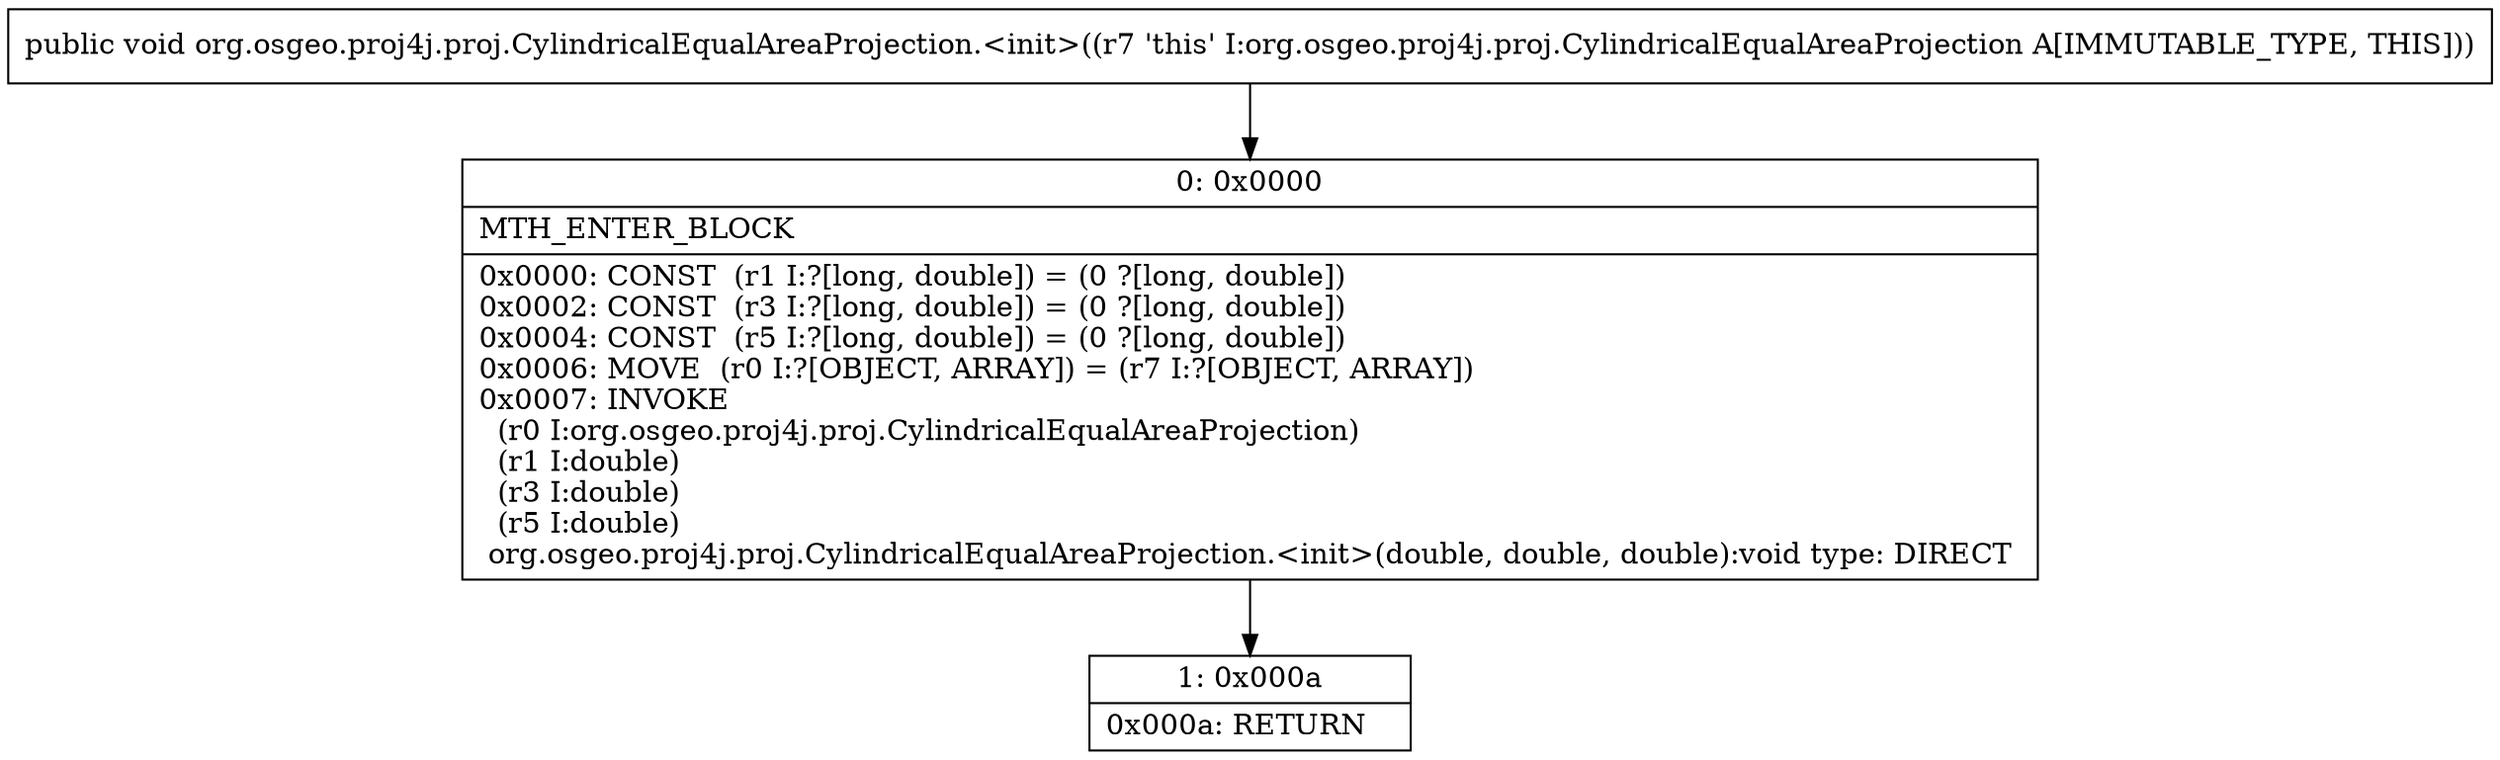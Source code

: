 digraph "CFG fororg.osgeo.proj4j.proj.CylindricalEqualAreaProjection.\<init\>()V" {
Node_0 [shape=record,label="{0\:\ 0x0000|MTH_ENTER_BLOCK\l|0x0000: CONST  (r1 I:?[long, double]) = (0 ?[long, double]) \l0x0002: CONST  (r3 I:?[long, double]) = (0 ?[long, double]) \l0x0004: CONST  (r5 I:?[long, double]) = (0 ?[long, double]) \l0x0006: MOVE  (r0 I:?[OBJECT, ARRAY]) = (r7 I:?[OBJECT, ARRAY]) \l0x0007: INVOKE  \l  (r0 I:org.osgeo.proj4j.proj.CylindricalEqualAreaProjection)\l  (r1 I:double)\l  (r3 I:double)\l  (r5 I:double)\l org.osgeo.proj4j.proj.CylindricalEqualAreaProjection.\<init\>(double, double, double):void type: DIRECT \l}"];
Node_1 [shape=record,label="{1\:\ 0x000a|0x000a: RETURN   \l}"];
MethodNode[shape=record,label="{public void org.osgeo.proj4j.proj.CylindricalEqualAreaProjection.\<init\>((r7 'this' I:org.osgeo.proj4j.proj.CylindricalEqualAreaProjection A[IMMUTABLE_TYPE, THIS])) }"];
MethodNode -> Node_0;
Node_0 -> Node_1;
}

